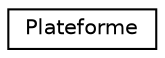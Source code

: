 digraph "Graphe hiérarchique des classes"
{
 // INTERACTIVE_SVG=YES
 // LATEX_PDF_SIZE
  edge [fontname="Helvetica",fontsize="10",labelfontname="Helvetica",labelfontsize="10"];
  node [fontname="Helvetica",fontsize="10",shape=record];
  rankdir="LR";
  Node0 [label="Plateforme",height=0.2,width=0.4,color="black", fillcolor="white", style="filled",URL="$classPlateforme.xhtml",tooltip="Class qui représente la plateforme et permet de la bouger physiquement."];
}
